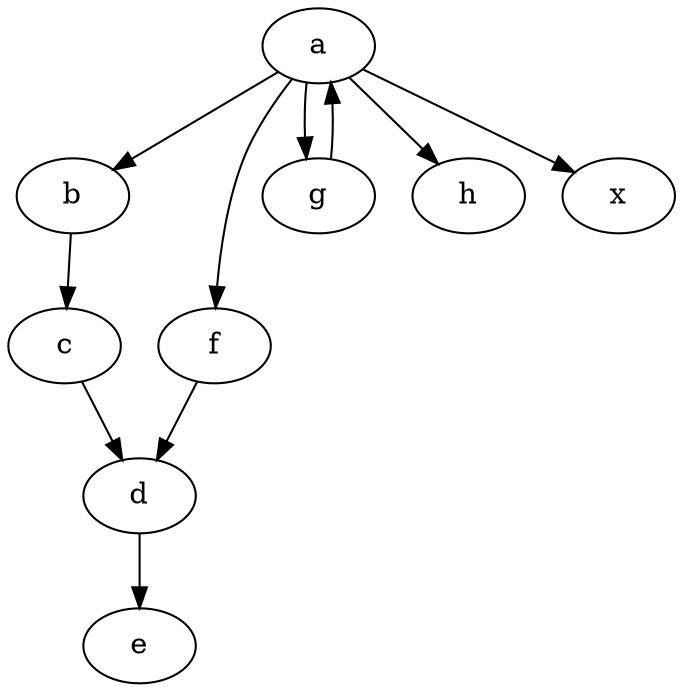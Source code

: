digraph willianOGrande {
     a -> b -> c -> d;
     d -> e;
     a -> f -> d;
     a -> g;
     a -> h;
     a -> x;
     g -> a	
 }
